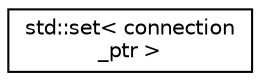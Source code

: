digraph "Graphical Class Hierarchy"
{
  edge [fontname="Helvetica",fontsize="10",labelfontname="Helvetica",labelfontsize="10"];
  node [fontname="Helvetica",fontsize="10",shape=record];
  rankdir="LR";
  Node0 [label="std::set\< connection\l_ptr \>",height=0.2,width=0.4,color="black", fillcolor="white", style="filled",URL="$classstd_1_1set.html"];
}
